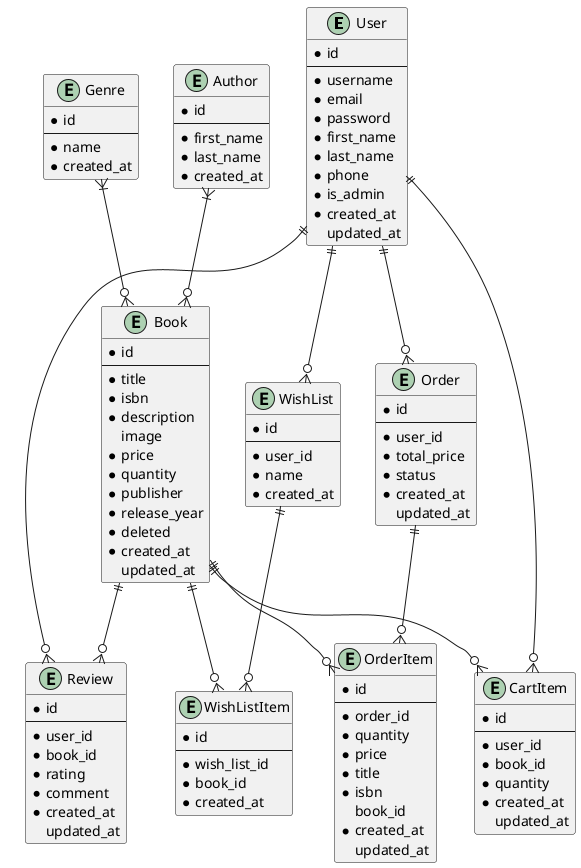 @startuml

entity User {
    *id
    --
    *username
    *email
    *password
    *first_name
    *last_name
    *phone
    *is_admin
    *created_at
    updated_at
}

entity Book {
    *id
    --
    *title
    *isbn
    *description
    image
    *price
    *quantity
    *publisher
    *release_year
    *deleted
    *created_at
    updated_at
}

entity Genre {
    *id
    --
    *name
    *created_at
}

entity Author {
    *id
    --
    *first_name
    *last_name
    *created_at
}

entity Order {
    *id
    --
    *user_id
    *total_price
    *status
    *created_at
    updated_at
}

entity OrderItem {
    *id
    --
    *order_id
    *quantity
    *price
    *title
    *isbn
    book_id
    *created_at
    updated_at
}

entity CartItem {
    *id
    --
    *user_id
    *book_id
    *quantity
    *created_at
    updated_at
}

entity Review {
    *id
    --
    *user_id
    *book_id
    *rating
    *comment
    *created_at
    updated_at
}

entity WishList {
    *id
    --
    *user_id
    *name
    *created_at
}

entity WishListItem {
    *id
    --
    *wish_list_id
    *book_id
    *created_at
}

User ||--o{ Order
Order ||--o{ OrderItem
User ||--o{ CartItem
Book ||--o{ CartItem
User ||--o{ Review
Book ||--o{ Review
User ||--o{ WishList
WishList ||--o{ WishListItem
Book ||--o{ WishListItem
Book ||--o{ OrderItem
Author }|--o{ Book
Genre }|--o{ Book

@enduml